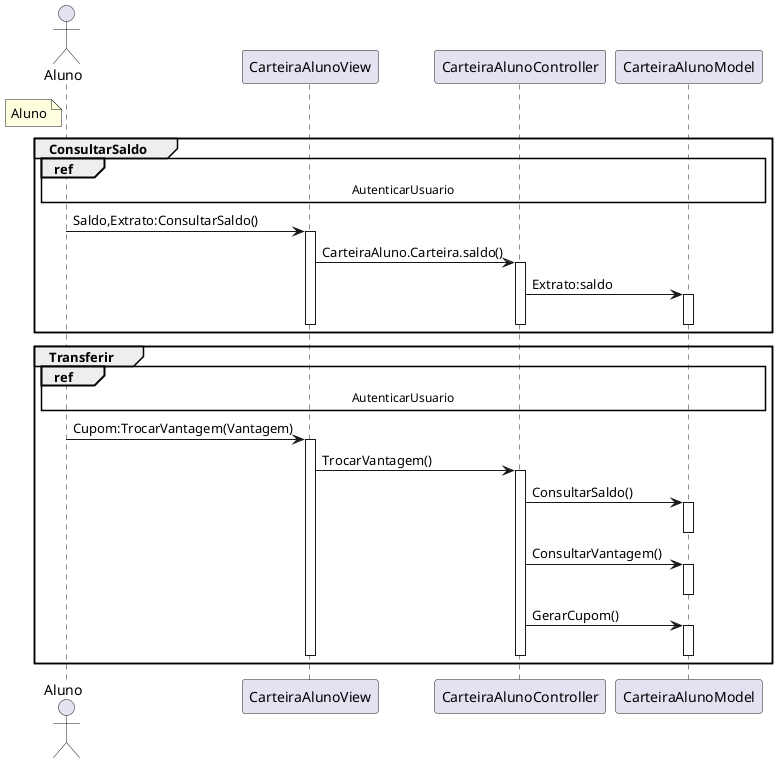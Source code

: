 @startuml Aluno


actor "Aluno" as Aluno
note left of Aluno #LightYellow
    Aluno
end note

participant "CarteiraAlunoView" as CarteiraAlunoView
participant "CarteiraAlunoController" as CarteiraAlunoController
participant "CarteiraAlunoModel" as CarteiraAlunoModel

group ConsultarSaldo
    ref over Aluno,CarteiraAlunoView, CarteiraAlunoController, CarteiraAlunoModel : AutenticarUsuario
    Aluno -> CarteiraAlunoView : Saldo,Extrato:ConsultarSaldo()
    activate CarteiraAlunoView
    CarteiraAlunoView -> CarteiraAlunoController : CarteiraAluno.Carteira.saldo()
    activate CarteiraAlunoController
    CarteiraAlunoController -> CarteiraAlunoModel : Extrato:saldo
    activate CarteiraAlunoModel
    deactivate CarteiraAlunoModel
    deactivate CarteiraAlunoController
    deactivate CarteiraAlunoView
end

group Transferir
    ref over Aluno,CarteiraAlunoView, CarteiraAlunoController, CarteiraAlunoModel : AutenticarUsuario
    Aluno -> CarteiraAlunoView :  Cupom:TrocarVantagem(Vantagem)
    activate CarteiraAlunoView
    CarteiraAlunoView -> CarteiraAlunoController : TrocarVantagem()
    activate CarteiraAlunoController
    CarteiraAlunoController -> CarteiraAlunoModel : ConsultarSaldo()
    activate CarteiraAlunoModel
    deactivate CarteiraAlunoModel
    CarteiraAlunoController -> CarteiraAlunoModel : ConsultarVantagem()
    activate CarteiraAlunoModel
    deactivate  CarteiraAlunoModel
    CarteiraAlunoController -> CarteiraAlunoModel : GerarCupom()
    activate CarteiraAlunoModel
    deactivate CarteiraAlunoModel
    deactivate CarteiraAlunoController
    deactivate CarteiraAlunoView
end





' --> Sincrono
' -->> Assincrono
' <-- Retorno Sincrono
' <<-- Retorno Assíncrono

@enduml